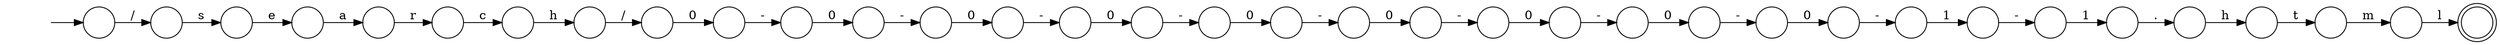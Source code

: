 digraph Automaton {
  rankdir = LR;
  0 [shape=circle,label=""];
  0 -> 34 [label="e"]
  1 [shape=circle,label=""];
  1 -> 12 [label="c"]
  2 [shape=circle,label=""];
  2 -> 18 [label="."]
  3 [shape=circle,label=""];
  initial [shape=plaintext,label=""];
  initial -> 3
  3 -> 6 [label="/"]
  4 [shape=circle,label=""];
  4 -> 1 [label="r"]
  5 [shape=circle,label=""];
  5 -> 26 [label="-"]
  6 [shape=circle,label=""];
  6 -> 0 [label="s"]
  7 [shape=circle,label=""];
  7 -> 20 [label="0"]
  8 [shape=circle,label=""];
  8 -> 7 [label="-"]
  9 [shape=circle,label=""];
  9 -> 2 [label="1"]
  10 [shape=circle,label=""];
  10 -> 27 [label="-"]
  11 [shape=doublecircle,label=""];
  12 [shape=circle,label=""];
  12 -> 24 [label="h"]
  13 [shape=circle,label=""];
  13 -> 22 [label="-"]
  14 [shape=circle,label=""];
  14 -> 23 [label="0"]
  15 [shape=circle,label=""];
  15 -> 13 [label="0"]
  16 [shape=circle,label=""];
  16 -> 29 [label="-"]
  17 [shape=circle,label=""];
  17 -> 5 [label="0"]
  18 [shape=circle,label=""];
  18 -> 25 [label="h"]
  19 [shape=circle,label=""];
  19 -> 11 [label="l"]
  20 [shape=circle,label=""];
  20 -> 31 [label="-"]
  21 [shape=circle,label=""];
  21 -> 8 [label="0"]
  22 [shape=circle,label=""];
  22 -> 10 [label="0"]
  23 [shape=circle,label=""];
  23 -> 21 [label="-"]
  24 [shape=circle,label=""];
  24 -> 15 [label="/"]
  25 [shape=circle,label=""];
  25 -> 33 [label="t"]
  26 [shape=circle,label=""];
  26 -> 30 [label="0"]
  27 [shape=circle,label=""];
  27 -> 16 [label="0"]
  28 [shape=circle,label=""];
  28 -> 17 [label="-"]
  29 [shape=circle,label=""];
  29 -> 28 [label="0"]
  30 [shape=circle,label=""];
  30 -> 14 [label="-"]
  31 [shape=circle,label=""];
  31 -> 32 [label="1"]
  32 [shape=circle,label=""];
  32 -> 9 [label="-"]
  33 [shape=circle,label=""];
  33 -> 19 [label="m"]
  34 [shape=circle,label=""];
  34 -> 4 [label="a"]
}
